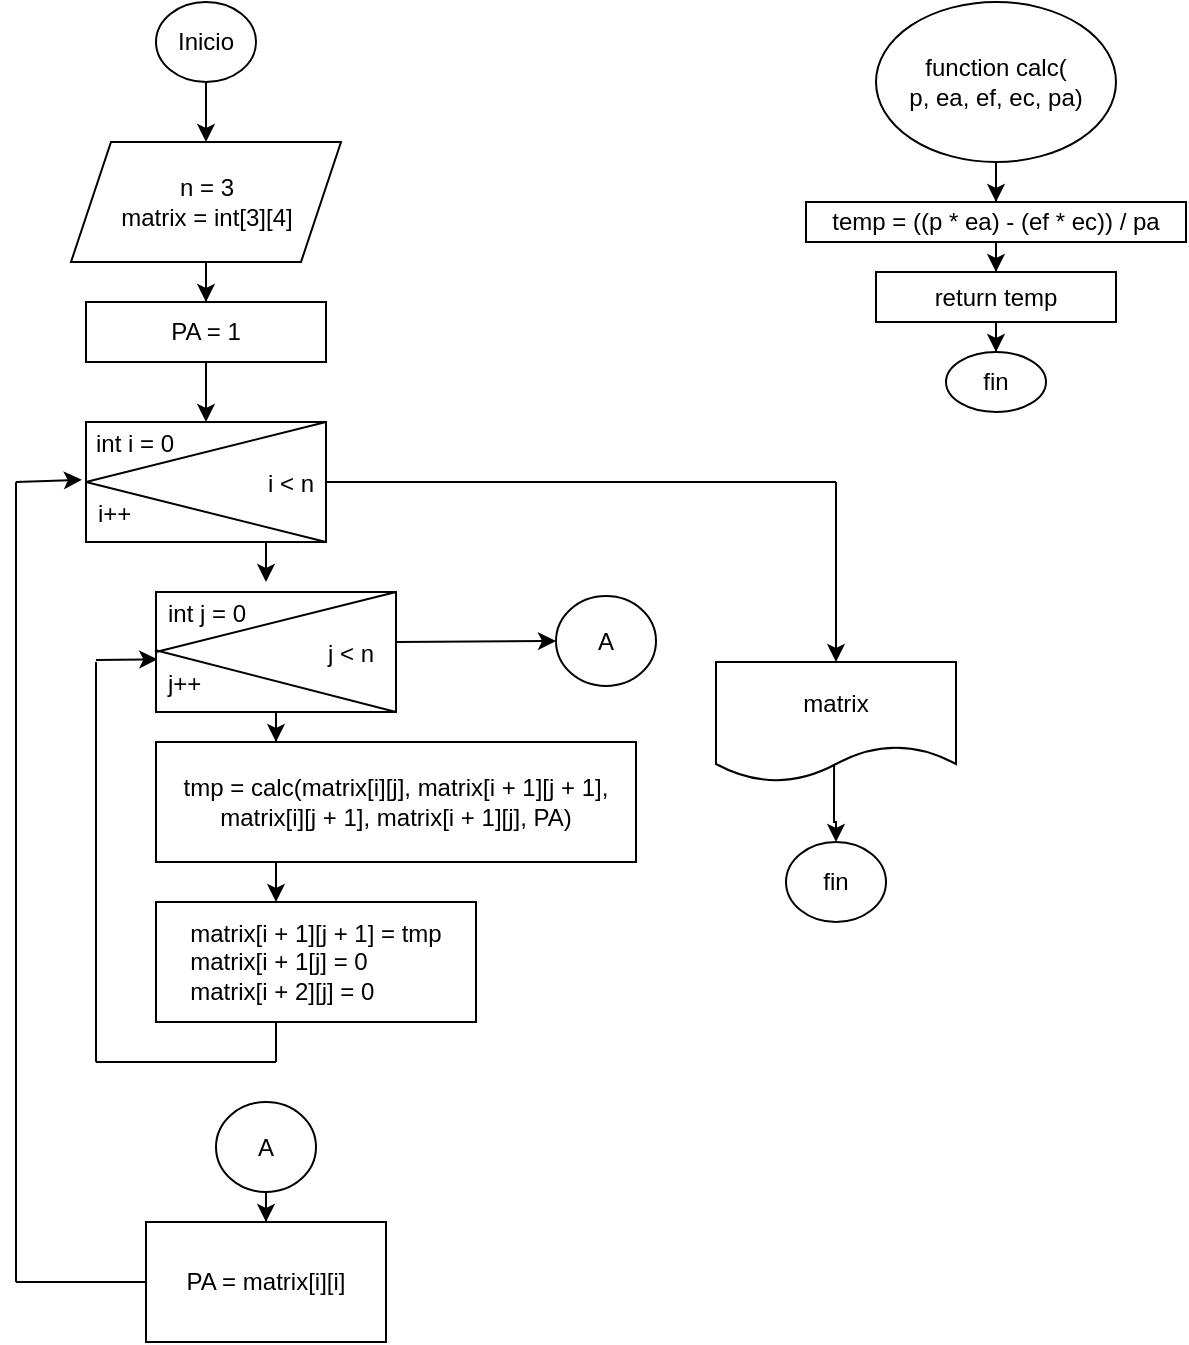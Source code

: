 <mxfile version="20.3.3" type="github">
  <diagram id="A_A2r8qTkc4zBkktHU1O" name="Page-1">
    <mxGraphModel dx="1346" dy="833" grid="1" gridSize="10" guides="1" tooltips="1" connect="1" arrows="1" fold="1" page="1" pageScale="1" pageWidth="850" pageHeight="1100" math="0" shadow="0">
      <root>
        <mxCell id="0" />
        <mxCell id="1" parent="0" />
        <mxCell id="GKwVUE0ZJke_FT5WVCfE-3" value="" style="edgeStyle=orthogonalEdgeStyle;rounded=0;orthogonalLoop=1;jettySize=auto;html=1;" edge="1" parent="1" source="GKwVUE0ZJke_FT5WVCfE-1">
          <mxGeometry relative="1" as="geometry">
            <mxPoint x="215" y="150" as="targetPoint" />
          </mxGeometry>
        </mxCell>
        <mxCell id="GKwVUE0ZJke_FT5WVCfE-1" value="Inicio" style="ellipse;whiteSpace=wrap;html=1;" vertex="1" parent="1">
          <mxGeometry x="190" y="80" width="50" height="40" as="geometry" />
        </mxCell>
        <mxCell id="GKwVUE0ZJke_FT5WVCfE-9" value="" style="edgeStyle=orthogonalEdgeStyle;rounded=0;orthogonalLoop=1;jettySize=auto;html=1;" edge="1" parent="1" source="GKwVUE0ZJke_FT5WVCfE-5" target="GKwVUE0ZJke_FT5WVCfE-8">
          <mxGeometry relative="1" as="geometry" />
        </mxCell>
        <mxCell id="GKwVUE0ZJke_FT5WVCfE-5" value="n = 3&lt;br&gt;matrix = int[3][4]" style="shape=parallelogram;perimeter=parallelogramPerimeter;whiteSpace=wrap;html=1;fixedSize=1;" vertex="1" parent="1">
          <mxGeometry x="147.5" y="150" width="135" height="60" as="geometry" />
        </mxCell>
        <mxCell id="GKwVUE0ZJke_FT5WVCfE-11" value="" style="edgeStyle=orthogonalEdgeStyle;rounded=0;orthogonalLoop=1;jettySize=auto;html=1;" edge="1" parent="1" source="GKwVUE0ZJke_FT5WVCfE-8" target="GKwVUE0ZJke_FT5WVCfE-10">
          <mxGeometry relative="1" as="geometry" />
        </mxCell>
        <mxCell id="GKwVUE0ZJke_FT5WVCfE-8" value="PA = 1" style="whiteSpace=wrap;html=1;" vertex="1" parent="1">
          <mxGeometry x="155" y="230" width="120" height="30" as="geometry" />
        </mxCell>
        <mxCell id="GKwVUE0ZJke_FT5WVCfE-10" value="" style="whiteSpace=wrap;html=1;" vertex="1" parent="1">
          <mxGeometry x="155" y="290" width="120" height="60" as="geometry" />
        </mxCell>
        <mxCell id="GKwVUE0ZJke_FT5WVCfE-12" value="" style="endArrow=none;html=1;rounded=0;entryX=1;entryY=0;entryDx=0;entryDy=0;exitX=0;exitY=0.5;exitDx=0;exitDy=0;" edge="1" parent="1" source="GKwVUE0ZJke_FT5WVCfE-10" target="GKwVUE0ZJke_FT5WVCfE-10">
          <mxGeometry width="50" height="50" relative="1" as="geometry">
            <mxPoint x="240" y="340" as="sourcePoint" />
            <mxPoint x="290" y="290" as="targetPoint" />
          </mxGeometry>
        </mxCell>
        <mxCell id="GKwVUE0ZJke_FT5WVCfE-13" value="" style="endArrow=none;html=1;rounded=0;exitX=0;exitY=0.5;exitDx=0;exitDy=0;entryX=1;entryY=1;entryDx=0;entryDy=0;" edge="1" parent="1" source="GKwVUE0ZJke_FT5WVCfE-10" target="GKwVUE0ZJke_FT5WVCfE-10">
          <mxGeometry width="50" height="50" relative="1" as="geometry">
            <mxPoint x="190" y="360" as="sourcePoint" />
            <mxPoint x="240" y="310" as="targetPoint" />
          </mxGeometry>
        </mxCell>
        <mxCell id="GKwVUE0ZJke_FT5WVCfE-16" value="" style="edgeStyle=orthogonalEdgeStyle;rounded=0;orthogonalLoop=1;jettySize=auto;html=1;" edge="1" parent="1" source="GKwVUE0ZJke_FT5WVCfE-14" target="GKwVUE0ZJke_FT5WVCfE-15">
          <mxGeometry relative="1" as="geometry" />
        </mxCell>
        <mxCell id="GKwVUE0ZJke_FT5WVCfE-14" value="function calc(&lt;br&gt;p, ea, ef, ec, pa)" style="ellipse;whiteSpace=wrap;html=1;" vertex="1" parent="1">
          <mxGeometry x="550" y="80" width="120" height="80" as="geometry" />
        </mxCell>
        <mxCell id="GKwVUE0ZJke_FT5WVCfE-18" value="" style="edgeStyle=orthogonalEdgeStyle;rounded=0;orthogonalLoop=1;jettySize=auto;html=1;" edge="1" parent="1" source="GKwVUE0ZJke_FT5WVCfE-15" target="GKwVUE0ZJke_FT5WVCfE-17">
          <mxGeometry relative="1" as="geometry" />
        </mxCell>
        <mxCell id="GKwVUE0ZJke_FT5WVCfE-15" value="temp = ((p * ea) - (ef * ec)) / pa" style="whiteSpace=wrap;html=1;" vertex="1" parent="1">
          <mxGeometry x="515" y="180" width="190" height="20" as="geometry" />
        </mxCell>
        <mxCell id="GKwVUE0ZJke_FT5WVCfE-20" value="" style="edgeStyle=orthogonalEdgeStyle;rounded=0;orthogonalLoop=1;jettySize=auto;html=1;" edge="1" parent="1" source="GKwVUE0ZJke_FT5WVCfE-17" target="GKwVUE0ZJke_FT5WVCfE-19">
          <mxGeometry relative="1" as="geometry" />
        </mxCell>
        <mxCell id="GKwVUE0ZJke_FT5WVCfE-17" value="return temp" style="whiteSpace=wrap;html=1;" vertex="1" parent="1">
          <mxGeometry x="550" y="215" width="120" height="25" as="geometry" />
        </mxCell>
        <mxCell id="GKwVUE0ZJke_FT5WVCfE-19" value="fin" style="ellipse;whiteSpace=wrap;html=1;" vertex="1" parent="1">
          <mxGeometry x="585" y="255" width="50" height="30" as="geometry" />
        </mxCell>
        <mxCell id="GKwVUE0ZJke_FT5WVCfE-24" value="" style="endArrow=classic;html=1;rounded=0;exitX=0.75;exitY=1;exitDx=0;exitDy=0;" edge="1" parent="1" source="GKwVUE0ZJke_FT5WVCfE-10">
          <mxGeometry width="50" height="50" relative="1" as="geometry">
            <mxPoint x="320" y="340" as="sourcePoint" />
            <mxPoint x="245" y="370" as="targetPoint" />
          </mxGeometry>
        </mxCell>
        <mxCell id="GKwVUE0ZJke_FT5WVCfE-39" value="" style="edgeStyle=orthogonalEdgeStyle;rounded=0;orthogonalLoop=1;jettySize=auto;html=1;entryX=0.25;entryY=0;entryDx=0;entryDy=0;" edge="1" parent="1" source="GKwVUE0ZJke_FT5WVCfE-28" target="GKwVUE0ZJke_FT5WVCfE-38">
          <mxGeometry relative="1" as="geometry" />
        </mxCell>
        <mxCell id="GKwVUE0ZJke_FT5WVCfE-28" value="" style="whiteSpace=wrap;html=1;" vertex="1" parent="1">
          <mxGeometry x="190" y="375" width="120" height="60" as="geometry" />
        </mxCell>
        <mxCell id="GKwVUE0ZJke_FT5WVCfE-29" value="" style="endArrow=none;html=1;rounded=0;entryX=1;entryY=0;entryDx=0;entryDy=0;exitX=0;exitY=0.5;exitDx=0;exitDy=0;" edge="1" parent="1" source="GKwVUE0ZJke_FT5WVCfE-28" target="GKwVUE0ZJke_FT5WVCfE-28">
          <mxGeometry width="50" height="50" relative="1" as="geometry">
            <mxPoint x="275" y="425" as="sourcePoint" />
            <mxPoint x="325" y="375" as="targetPoint" />
          </mxGeometry>
        </mxCell>
        <mxCell id="GKwVUE0ZJke_FT5WVCfE-30" value="" style="endArrow=none;html=1;rounded=0;exitX=-0.01;exitY=-0.033;exitDx=0;exitDy=0;entryX=1;entryY=1;entryDx=0;entryDy=0;startArrow=none;exitPerimeter=0;" edge="1" parent="1" source="GKwVUE0ZJke_FT5WVCfE-36" target="GKwVUE0ZJke_FT5WVCfE-28">
          <mxGeometry width="50" height="50" relative="1" as="geometry">
            <mxPoint x="225" y="445" as="sourcePoint" />
            <mxPoint x="275" y="395" as="targetPoint" />
          </mxGeometry>
        </mxCell>
        <mxCell id="GKwVUE0ZJke_FT5WVCfE-31" value="int i = 0" style="text;strokeColor=none;fillColor=none;align=left;verticalAlign=middle;spacingLeft=4;spacingRight=4;overflow=hidden;points=[[0,0.5],[1,0.5]];portConstraint=eastwest;rotatable=0;" vertex="1" parent="1">
          <mxGeometry x="154" y="285" width="56" height="30" as="geometry" />
        </mxCell>
        <mxCell id="GKwVUE0ZJke_FT5WVCfE-32" value="i &lt; n" style="text;strokeColor=none;fillColor=none;align=left;verticalAlign=middle;spacingLeft=4;spacingRight=4;overflow=hidden;points=[[0,0.5],[1,0.5]];portConstraint=eastwest;rotatable=0;" vertex="1" parent="1">
          <mxGeometry x="240" y="305" width="35" height="30" as="geometry" />
        </mxCell>
        <mxCell id="GKwVUE0ZJke_FT5WVCfE-33" value="i++" style="text;strokeColor=none;fillColor=none;align=left;verticalAlign=middle;spacingLeft=4;spacingRight=4;overflow=hidden;points=[[0,0.5],[1,0.5]];portConstraint=eastwest;rotatable=0;" vertex="1" parent="1">
          <mxGeometry x="155" y="320" width="35" height="30" as="geometry" />
        </mxCell>
        <mxCell id="GKwVUE0ZJke_FT5WVCfE-34" value="int j = 0" style="text;strokeColor=none;fillColor=none;align=left;verticalAlign=middle;spacingLeft=4;spacingRight=4;overflow=hidden;points=[[0,0.5],[1,0.5]];portConstraint=eastwest;rotatable=0;" vertex="1" parent="1">
          <mxGeometry x="190" y="370" width="56" height="30" as="geometry" />
        </mxCell>
        <mxCell id="GKwVUE0ZJke_FT5WVCfE-35" value="j &lt; n" style="text;strokeColor=none;fillColor=none;align=left;verticalAlign=middle;spacingLeft=4;spacingRight=4;overflow=hidden;points=[[0,0.5],[1,0.5]];portConstraint=eastwest;rotatable=0;" vertex="1" parent="1">
          <mxGeometry x="270" y="390" width="35" height="30" as="geometry" />
        </mxCell>
        <mxCell id="GKwVUE0ZJke_FT5WVCfE-36" value="j++" style="text;strokeColor=none;fillColor=none;align=left;verticalAlign=middle;spacingLeft=4;spacingRight=4;overflow=hidden;points=[[0,0.5],[1,0.5]];portConstraint=eastwest;rotatable=0;" vertex="1" parent="1">
          <mxGeometry x="190" y="405" width="56" height="30" as="geometry" />
        </mxCell>
        <mxCell id="GKwVUE0ZJke_FT5WVCfE-38" value="tmp = calc(matrix[i][j], matrix[i + 1][j + 1], matrix[i][j + 1], matrix[i + 1][j], PA)" style="whiteSpace=wrap;html=1;" vertex="1" parent="1">
          <mxGeometry x="190" y="450" width="240" height="60" as="geometry" />
        </mxCell>
        <mxCell id="GKwVUE0ZJke_FT5WVCfE-40" value="" style="endArrow=classic;html=1;rounded=0;exitX=0.25;exitY=1;exitDx=0;exitDy=0;" edge="1" parent="1" source="GKwVUE0ZJke_FT5WVCfE-38">
          <mxGeometry width="50" height="50" relative="1" as="geometry">
            <mxPoint x="240" y="560" as="sourcePoint" />
            <mxPoint x="250" y="530" as="targetPoint" />
          </mxGeometry>
        </mxCell>
        <mxCell id="GKwVUE0ZJke_FT5WVCfE-41" value="&lt;div style=&quot;text-align: left;&quot;&gt;&lt;span style=&quot;background-color: initial;&quot;&gt;matrix[i + 1][j + 1] = tmp&lt;/span&gt;&lt;/div&gt;&lt;div style=&quot;text-align: left;&quot;&gt;&lt;span style=&quot;background-color: initial;&quot;&gt;matrix[i + 1[j] = 0&lt;/span&gt;&lt;/div&gt;&lt;div style=&quot;text-align: left;&quot;&gt;&lt;span style=&quot;background-color: initial;&quot;&gt;matrix[i + 2][j] = 0&lt;/span&gt;&lt;/div&gt;" style="rounded=0;whiteSpace=wrap;html=1;" vertex="1" parent="1">
          <mxGeometry x="190" y="530" width="160" height="60" as="geometry" />
        </mxCell>
        <mxCell id="GKwVUE0ZJke_FT5WVCfE-42" value="" style="endArrow=none;html=1;rounded=0;" edge="1" parent="1">
          <mxGeometry width="50" height="50" relative="1" as="geometry">
            <mxPoint x="250" y="610" as="sourcePoint" />
            <mxPoint x="250" y="590" as="targetPoint" />
          </mxGeometry>
        </mxCell>
        <mxCell id="GKwVUE0ZJke_FT5WVCfE-43" value="" style="endArrow=none;html=1;rounded=0;" edge="1" parent="1">
          <mxGeometry width="50" height="50" relative="1" as="geometry">
            <mxPoint x="160" y="610" as="sourcePoint" />
            <mxPoint x="250" y="610" as="targetPoint" />
          </mxGeometry>
        </mxCell>
        <mxCell id="GKwVUE0ZJke_FT5WVCfE-44" value="" style="endArrow=none;html=1;rounded=0;" edge="1" parent="1">
          <mxGeometry width="50" height="50" relative="1" as="geometry">
            <mxPoint x="160" y="610" as="sourcePoint" />
            <mxPoint x="160" y="410" as="targetPoint" />
          </mxGeometry>
        </mxCell>
        <mxCell id="GKwVUE0ZJke_FT5WVCfE-45" value="" style="endArrow=classic;html=1;rounded=0;entryX=0.012;entryY=1.089;entryDx=0;entryDy=0;entryPerimeter=0;" edge="1" parent="1">
          <mxGeometry width="50" height="50" relative="1" as="geometry">
            <mxPoint x="160" y="409" as="sourcePoint" />
            <mxPoint x="190.672" y="408.67" as="targetPoint" />
          </mxGeometry>
        </mxCell>
        <mxCell id="GKwVUE0ZJke_FT5WVCfE-47" value="A" style="ellipse;whiteSpace=wrap;html=1;" vertex="1" parent="1">
          <mxGeometry x="390" y="377" width="50" height="45" as="geometry" />
        </mxCell>
        <mxCell id="GKwVUE0ZJke_FT5WVCfE-48" value="" style="endArrow=classic;html=1;rounded=0;entryX=0;entryY=0.5;entryDx=0;entryDy=0;" edge="1" parent="1" target="GKwVUE0ZJke_FT5WVCfE-47">
          <mxGeometry width="50" height="50" relative="1" as="geometry">
            <mxPoint x="310" y="400" as="sourcePoint" />
            <mxPoint x="360" y="360" as="targetPoint" />
          </mxGeometry>
        </mxCell>
        <mxCell id="GKwVUE0ZJke_FT5WVCfE-51" value="" style="edgeStyle=orthogonalEdgeStyle;rounded=0;orthogonalLoop=1;jettySize=auto;html=1;" edge="1" parent="1" source="GKwVUE0ZJke_FT5WVCfE-49" target="GKwVUE0ZJke_FT5WVCfE-50">
          <mxGeometry relative="1" as="geometry" />
        </mxCell>
        <mxCell id="GKwVUE0ZJke_FT5WVCfE-49" value="A" style="ellipse;whiteSpace=wrap;html=1;" vertex="1" parent="1">
          <mxGeometry x="220" y="630" width="50" height="45" as="geometry" />
        </mxCell>
        <mxCell id="GKwVUE0ZJke_FT5WVCfE-50" value="PA = matrix[i][i]" style="whiteSpace=wrap;html=1;" vertex="1" parent="1">
          <mxGeometry x="185" y="690" width="120" height="60" as="geometry" />
        </mxCell>
        <mxCell id="GKwVUE0ZJke_FT5WVCfE-52" value="" style="endArrow=none;html=1;rounded=0;entryX=0;entryY=0.5;entryDx=0;entryDy=0;" edge="1" parent="1" target="GKwVUE0ZJke_FT5WVCfE-50">
          <mxGeometry width="50" height="50" relative="1" as="geometry">
            <mxPoint x="120" y="720" as="sourcePoint" />
            <mxPoint x="180" y="720" as="targetPoint" />
          </mxGeometry>
        </mxCell>
        <mxCell id="GKwVUE0ZJke_FT5WVCfE-53" value="" style="endArrow=none;html=1;rounded=0;" edge="1" parent="1">
          <mxGeometry width="50" height="50" relative="1" as="geometry">
            <mxPoint x="120" y="720" as="sourcePoint" />
            <mxPoint x="120" y="320" as="targetPoint" />
          </mxGeometry>
        </mxCell>
        <mxCell id="GKwVUE0ZJke_FT5WVCfE-54" value="" style="endArrow=classic;html=1;rounded=0;entryX=-0.019;entryY=1.129;entryDx=0;entryDy=0;entryPerimeter=0;" edge="1" parent="1" target="GKwVUE0ZJke_FT5WVCfE-31">
          <mxGeometry width="50" height="50" relative="1" as="geometry">
            <mxPoint x="120" y="320" as="sourcePoint" />
            <mxPoint x="170" y="290" as="targetPoint" />
          </mxGeometry>
        </mxCell>
        <mxCell id="GKwVUE0ZJke_FT5WVCfE-55" value="" style="endArrow=none;html=1;rounded=0;exitX=1;exitY=0.5;exitDx=0;exitDy=0;" edge="1" parent="1" source="GKwVUE0ZJke_FT5WVCfE-32">
          <mxGeometry width="50" height="50" relative="1" as="geometry">
            <mxPoint x="310" y="330" as="sourcePoint" />
            <mxPoint x="530" y="320" as="targetPoint" />
          </mxGeometry>
        </mxCell>
        <mxCell id="GKwVUE0ZJke_FT5WVCfE-57" value="" style="endArrow=classic;html=1;rounded=0;" edge="1" parent="1">
          <mxGeometry width="50" height="50" relative="1" as="geometry">
            <mxPoint x="530" y="320" as="sourcePoint" />
            <mxPoint x="530" y="410" as="targetPoint" />
          </mxGeometry>
        </mxCell>
        <mxCell id="GKwVUE0ZJke_FT5WVCfE-60" value="" style="edgeStyle=orthogonalEdgeStyle;rounded=0;orthogonalLoop=1;jettySize=auto;html=1;exitX=0.492;exitY=0.846;exitDx=0;exitDy=0;exitPerimeter=0;" edge="1" parent="1" source="GKwVUE0ZJke_FT5WVCfE-58" target="GKwVUE0ZJke_FT5WVCfE-59">
          <mxGeometry relative="1" as="geometry" />
        </mxCell>
        <mxCell id="GKwVUE0ZJke_FT5WVCfE-58" value="matrix" style="shape=document;whiteSpace=wrap;html=1;boundedLbl=1;" vertex="1" parent="1">
          <mxGeometry x="470" y="410" width="120" height="60" as="geometry" />
        </mxCell>
        <mxCell id="GKwVUE0ZJke_FT5WVCfE-59" value="fin" style="ellipse;whiteSpace=wrap;html=1;" vertex="1" parent="1">
          <mxGeometry x="505" y="500" width="50" height="40" as="geometry" />
        </mxCell>
      </root>
    </mxGraphModel>
  </diagram>
</mxfile>
